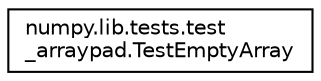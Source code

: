 digraph "Graphical Class Hierarchy"
{
 // LATEX_PDF_SIZE
  edge [fontname="Helvetica",fontsize="10",labelfontname="Helvetica",labelfontsize="10"];
  node [fontname="Helvetica",fontsize="10",shape=record];
  rankdir="LR";
  Node0 [label="numpy.lib.tests.test\l_arraypad.TestEmptyArray",height=0.2,width=0.4,color="black", fillcolor="white", style="filled",URL="$classnumpy_1_1lib_1_1tests_1_1test__arraypad_1_1TestEmptyArray.html",tooltip=" "];
}
